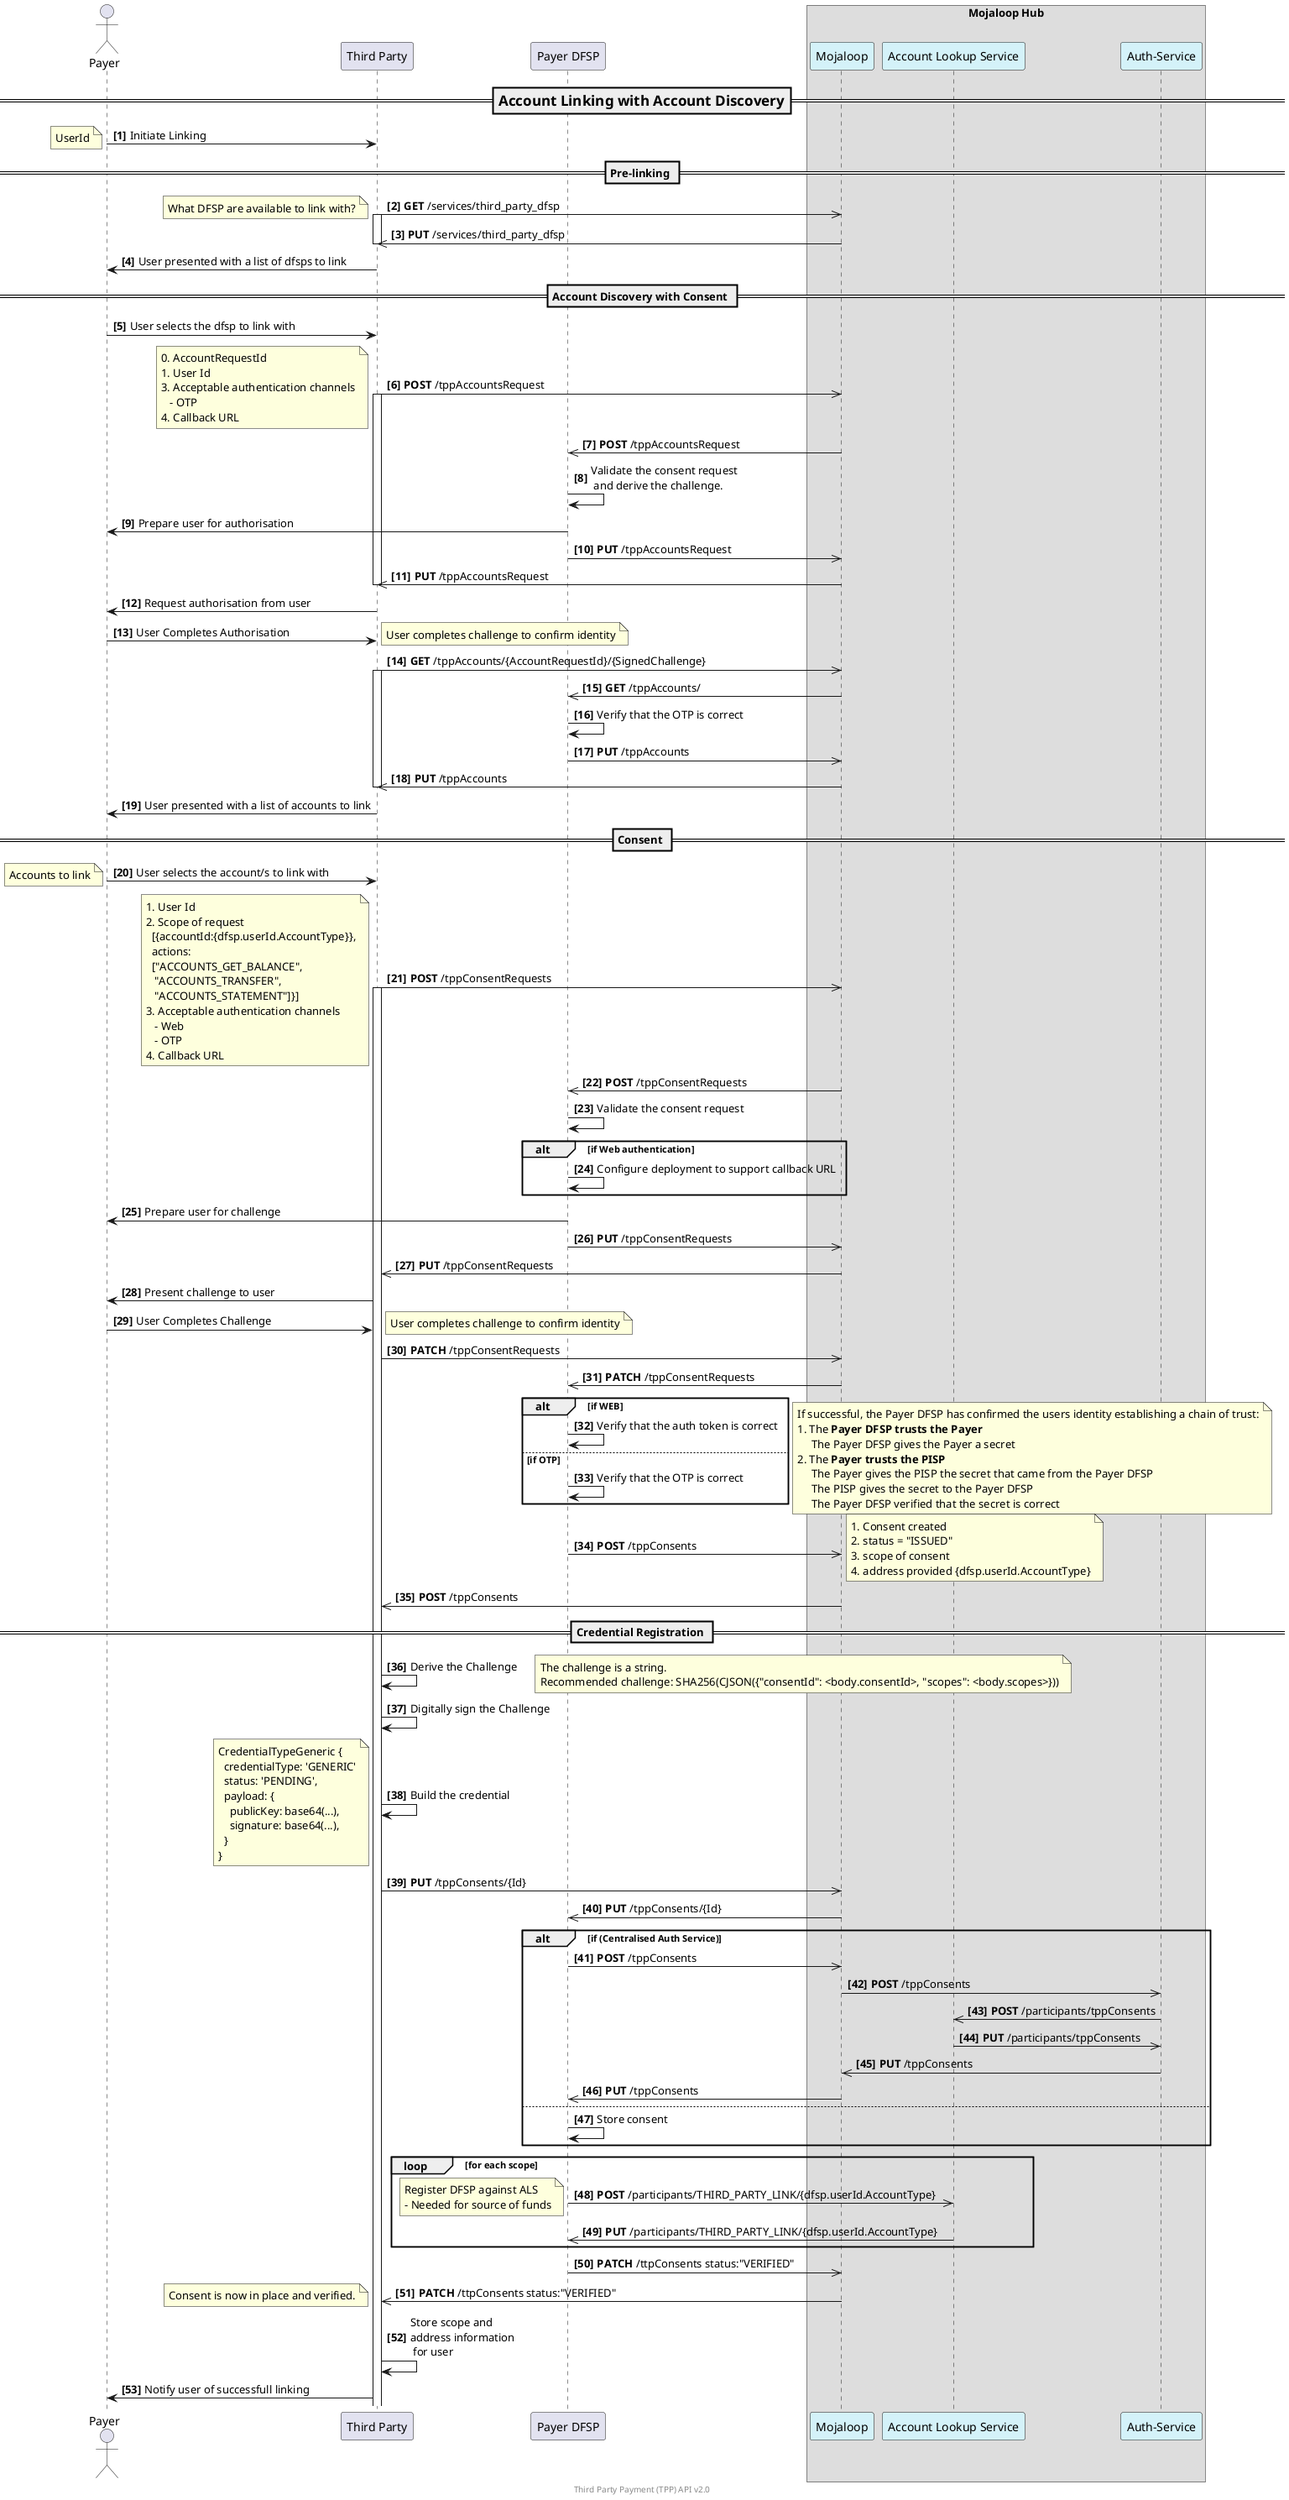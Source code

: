 @startuml
' Flows are based on the third pary API v2.0
footer Third Party Payment (TPP) API v2.0

actor "Payer" as Payer
participant "Third Party" as PISP
participant "Payer DFSP" as PayerDFSP
box Mojaloop Hub
participant "Mojaloop" as Mojaloop  #d4f2f9
participant "Account Lookup Service" as ALS  #d4f2f9
participant "Auth-Service" as Auth  #d4f2f9
end box
autonumber 1 "<b>[0]"

=== Account Linking with Account Discovery ==

Payer->PISP: Initiate Linking

Note left
UserId
end note

== Pre-linking ==
PISP->>Mojaloop: **GET** /services/third_party_dfsp 
activate PISP
note left 
What DFSP are available to link with?
end note
Mojaloop->>PISP: **PUT** /services/third_party_dfsp 
deactivate PISP
PISP->Payer: User presented with a list of dfsps to link

== Account Discovery with Consent ==

Payer->PISP: User selects the dfsp to link with
PISP->>Mojaloop: **POST** /tppAccountsRequest 
activate PISP
note left 
0. AccountRequestId
1. User Id
3. Acceptable authentication channels
   - OTP
4. Callback URL
end note
Mojaloop->>PayerDFSP:**POST** /tppAccountsRequest 
PayerDFSP->PayerDFSP: Validate the consent request\n and derive the challenge.
PayerDFSP->Payer: Prepare user for authorisation

PayerDFSP->>Mojaloop:**PUT** /tppAccountsRequest 
Mojaloop->>PISP: **PUT** /tppAccountsRequest
deactivate PISP

PISP->Payer: Request authorisation from user
Payer->PISP: User Completes Authorisation
note right
User completes challenge to confirm identity
end note
PISP->>Mojaloop:  **GET** /tppAccounts/{AccountRequestId}/{SignedChallenge} 
activate PISP
Mojaloop->>PayerDFSP: **GET** /tppAccounts/
PayerDFSP->PayerDFSP: Verify that the OTP is correct

PayerDFSP->>Mojaloop: **PUT** /tppAccounts
Mojaloop->>PISP: **PUT** /tppAccounts
deactivate PISP
PISP->Payer: User presented with a list of accounts to link

== Consent ==

Payer->PISP: User selects the account/s to link with
note left 
Accounts to link
end note
PISP->>Mojaloop: **POST** /tppConsentRequests 
activate PISP
note left 
1. User Id
2. Scope of request
  [{accountId:{dfsp.userId.AccountType}},
  actions:
  ["ACCOUNTS_GET_BALANCE", 
   "ACCOUNTS_TRANSFER", 
   "ACCOUNTS_STATEMENT"]}]
3. Acceptable authentication channels
   - Web
   - OTP
4. Callback URL
end note
Mojaloop->>PayerDFSP:**POST** /tppConsentRequests 
PayerDFSP->PayerDFSP: Validate the consent request
alt if Web authentication
PayerDFSP->PayerDFSP: Configure deployment to support callback URL
end
PayerDFSP->Payer: Prepare user for challenge

PayerDFSP->>Mojaloop:**PUT** /tppConsentRequests 
Mojaloop->>PISP: **PUT** /tppConsentRequests 

PISP->Payer: Present challenge to user
Payer->PISP: User Completes Challenge
note right
User completes challenge to confirm identity
end note
PISP->>Mojaloop: **PATCH** /tppConsentRequests 
Mojaloop->>PayerDFSP: **PATCH** /tppConsentRequests 

alt if WEB
PayerDFSP->PayerDFSP: Verify that the auth token is correct
else if OTP
PayerDFSP->PayerDFSP: Verify that the OTP is correct
end
note right
If successful, the Payer DFSP has confirmed the users identity establishing a chain of trust:
1. The **Payer DFSP trusts the Payer**
     The Payer DFSP gives the Payer a secret
2. The **Payer trusts the PISP**
     The Payer gives the PISP the secret that came from the Payer DFSP
     The PISP gives the secret to the Payer DFSP
     The Payer DFSP verified that the secret is correct
end note

PayerDFSP->>Mojaloop: **POST** /tppConsents
note right
1. Consent created
2. status = "ISSUED"
3. scope of consent
4. address provided {dfsp.userId.AccountType}
end note
Mojaloop->>PISP: **POST** /tppConsents

== Credential Registration ==
PISP->PISP: Derive the Challenge
note right
The challenge is a string. 
Recommended challenge: SHA256(CJSON({"consentId": <body.consentId>, "scopes": <body.scopes>}))
end note
PISP->PISP: Digitally sign the Challenge

PISP->PISP: Build the credential
note left
CredentialTypeGeneric {
  credentialType: 'GENERIC'
  status: 'PENDING',
  payload: {
    publicKey: base64(...),
    signature: base64(...),
  }
}
end note
PISP->>Mojaloop: **PUT** /tppConsents/{Id}
Mojaloop->>PayerDFSP: **PUT** /tppConsents/{Id}

alt if (Centralised Auth Service)
PayerDFSP->>Mojaloop: **POST** /tppConsents
Mojaloop->>Auth: **POST** /tppConsents
Auth->>ALS: **POST** /participants/tppConsents
ALS->>Auth: **PUT** /participants/tppConsents
Auth->>Mojaloop: **PUT** /tppConsents
Mojaloop->>PayerDFSP: **PUT** /tppConsents
else
PayerDFSP->PayerDFSP: Store consent
end

loop for each scope
PayerDFSP->>ALS: **POST** /participants/THIRD_PARTY_LINK/{dfsp.userId.AccountType}
note left
Register DFSP against ALS
- Needed for source of funds
end note
ALS->>PayerDFSP: **PUT** /participants/THIRD_PARTY_LINK/{dfsp.userId.AccountType}
end 
PayerDFSP->>Mojaloop: **PATCH** /ttpConsents status:"VERIFIED"
Mojaloop->>PISP: **PATCH** /ttpConsents status:"VERIFIED"

note left
Consent is now in place and verified.
end note
PISP->PISP: Store scope and \naddress information\n for user
PISP->Payer:  Notify user of successfull linking
@enduml
